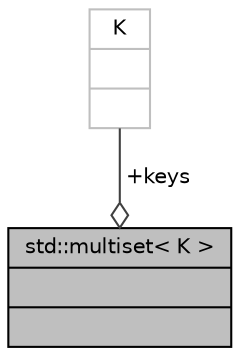 digraph "std::multiset&lt; K &gt;"
{
  edge [fontname="Helvetica",fontsize="10",labelfontname="Helvetica",labelfontsize="10"];
  node [fontname="Helvetica",fontsize="10",shape=record];
  Node676 [label="{std::multiset\< K \>\n||}",height=0.2,width=0.4,color="black", fillcolor="grey75", style="filled", fontcolor="black"];
  Node677 -> Node676 [color="grey25",fontsize="10",style="solid",label=" +keys" ,arrowhead="odiamond",fontname="Helvetica"];
  Node677 [label="{K\n||}",height=0.2,width=0.4,color="grey75", fillcolor="white", style="filled"];
}
